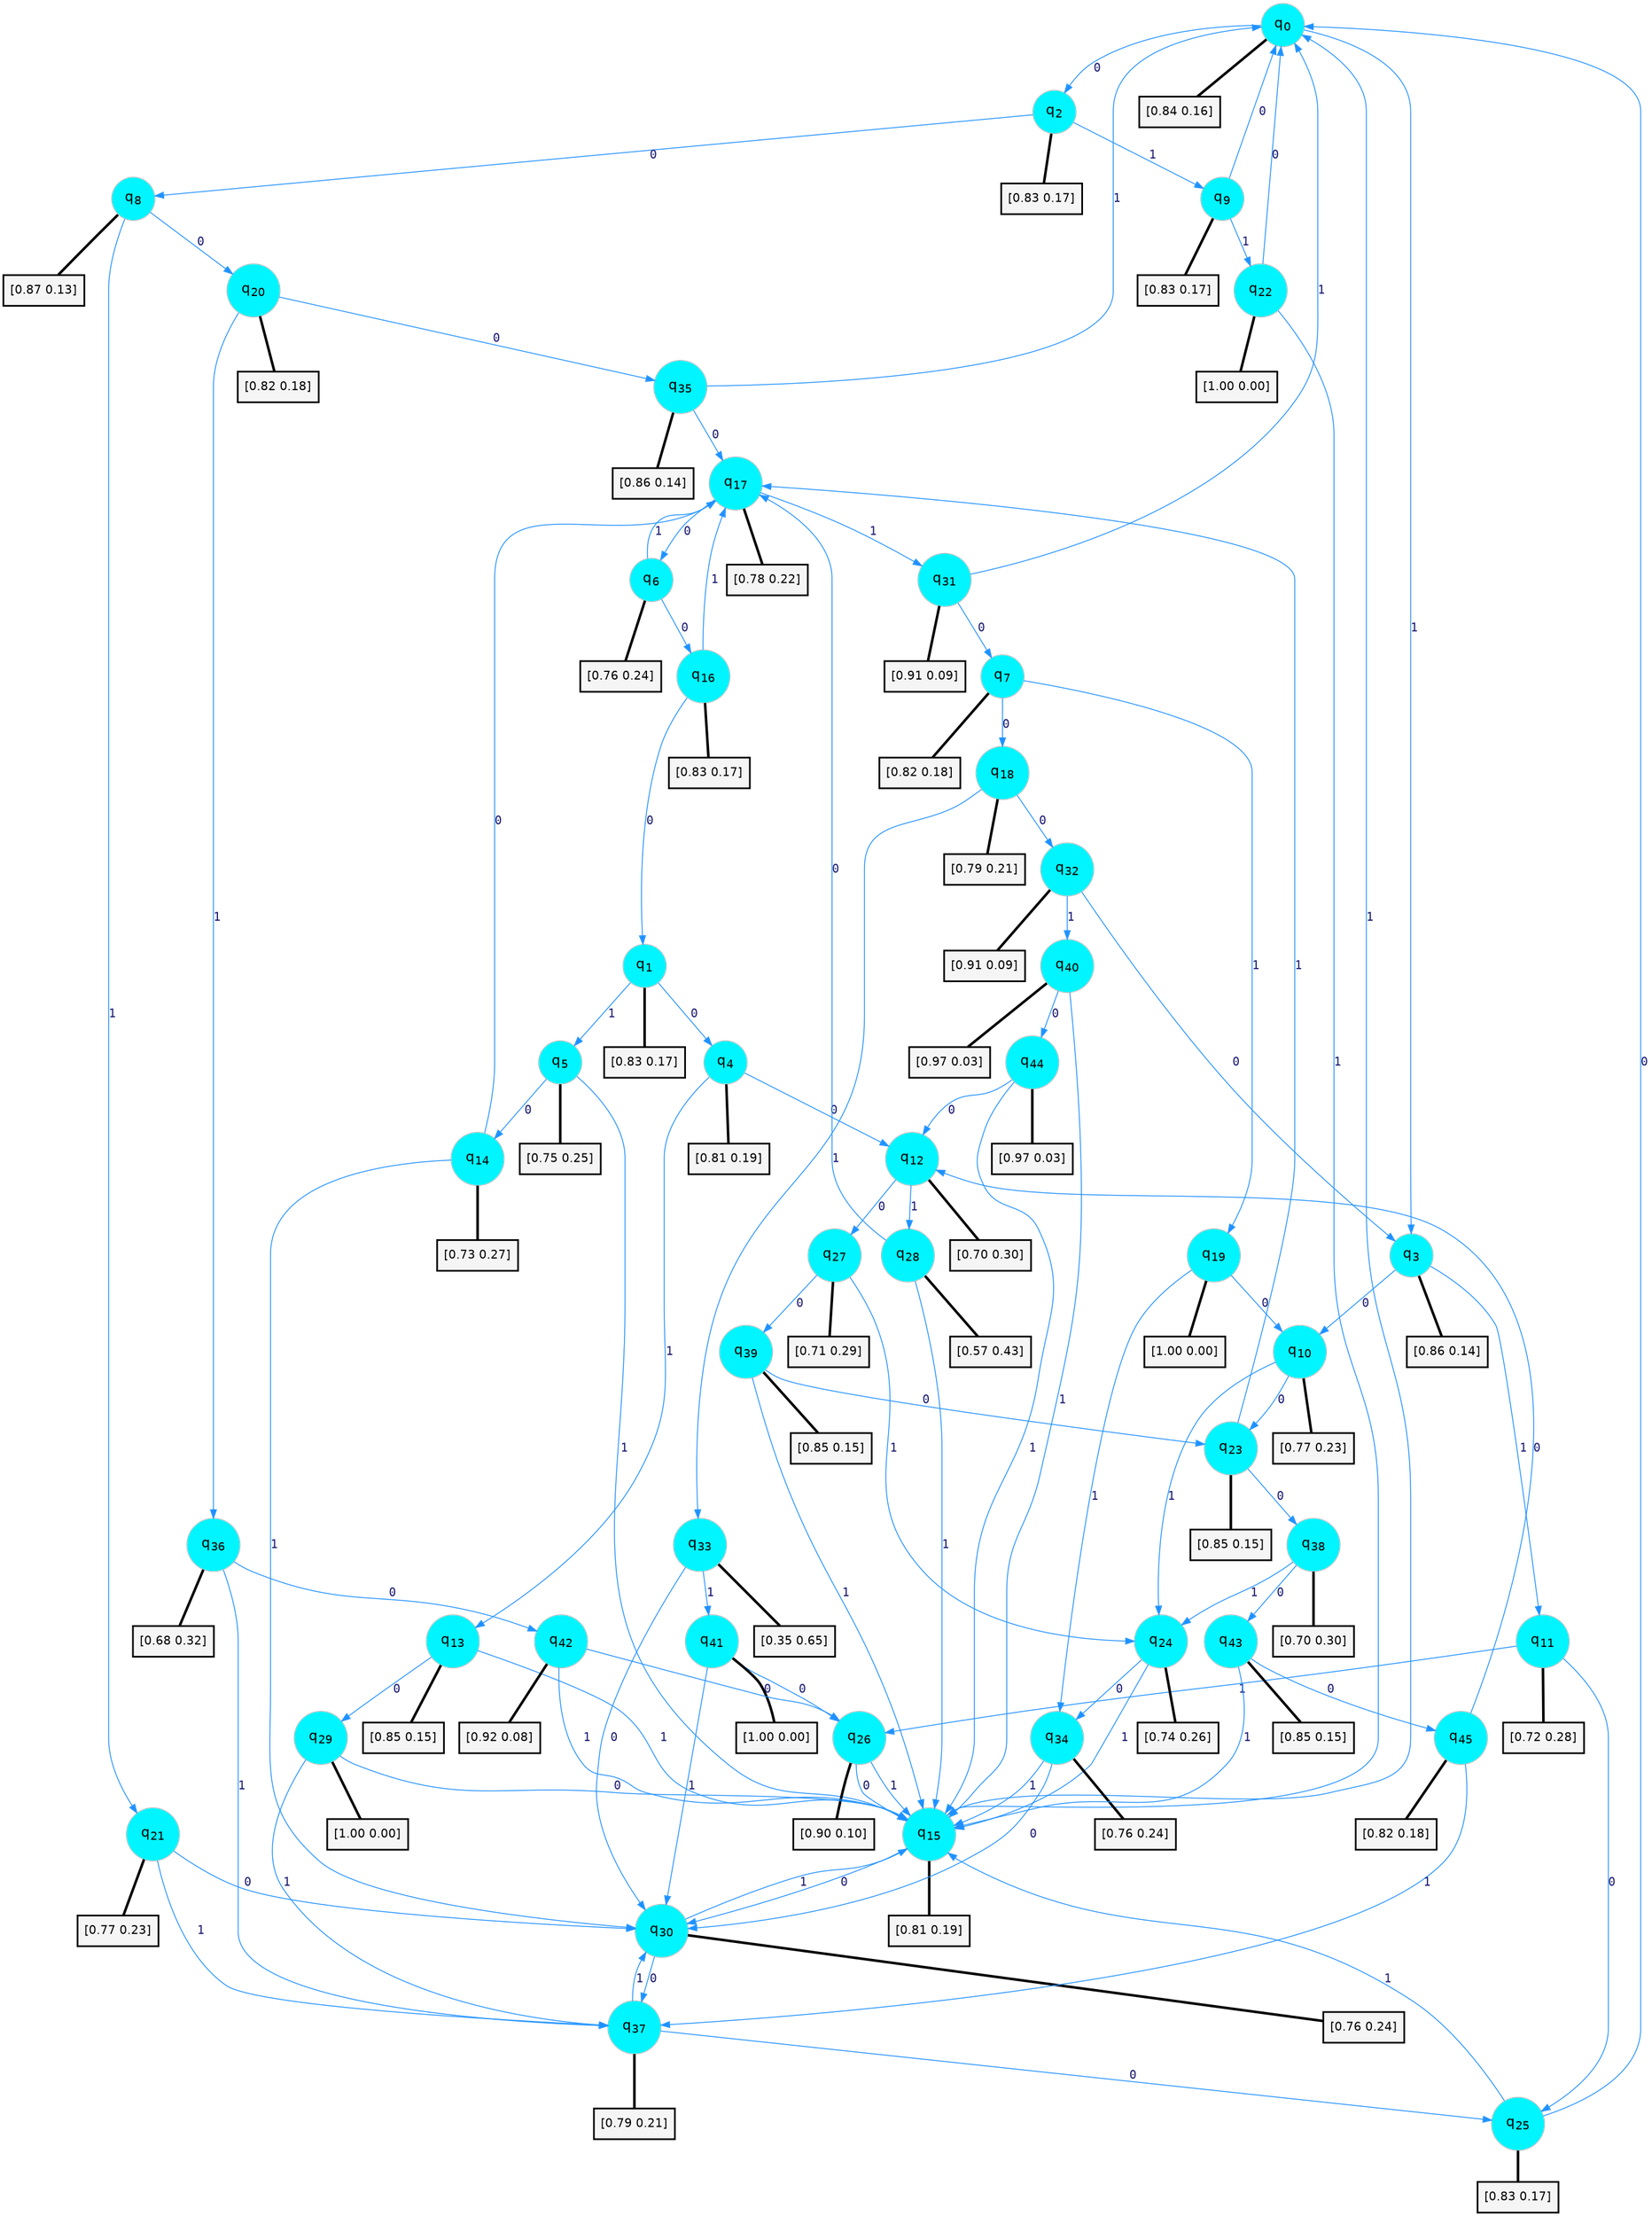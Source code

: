 digraph G {
graph [
bgcolor=transparent, dpi=300, rankdir=TD, size="40,25"];
node [
color=gray, fillcolor=turquoise1, fontcolor=black, fontname=Helvetica, fontsize=16, fontweight=bold, shape=circle, style=filled];
edge [
arrowsize=1, color=dodgerblue1, fontcolor=midnightblue, fontname=courier, fontweight=bold, penwidth=1, style=solid, weight=20];
0[label=<q<SUB>0</SUB>>];
1[label=<q<SUB>1</SUB>>];
2[label=<q<SUB>2</SUB>>];
3[label=<q<SUB>3</SUB>>];
4[label=<q<SUB>4</SUB>>];
5[label=<q<SUB>5</SUB>>];
6[label=<q<SUB>6</SUB>>];
7[label=<q<SUB>7</SUB>>];
8[label=<q<SUB>8</SUB>>];
9[label=<q<SUB>9</SUB>>];
10[label=<q<SUB>10</SUB>>];
11[label=<q<SUB>11</SUB>>];
12[label=<q<SUB>12</SUB>>];
13[label=<q<SUB>13</SUB>>];
14[label=<q<SUB>14</SUB>>];
15[label=<q<SUB>15</SUB>>];
16[label=<q<SUB>16</SUB>>];
17[label=<q<SUB>17</SUB>>];
18[label=<q<SUB>18</SUB>>];
19[label=<q<SUB>19</SUB>>];
20[label=<q<SUB>20</SUB>>];
21[label=<q<SUB>21</SUB>>];
22[label=<q<SUB>22</SUB>>];
23[label=<q<SUB>23</SUB>>];
24[label=<q<SUB>24</SUB>>];
25[label=<q<SUB>25</SUB>>];
26[label=<q<SUB>26</SUB>>];
27[label=<q<SUB>27</SUB>>];
28[label=<q<SUB>28</SUB>>];
29[label=<q<SUB>29</SUB>>];
30[label=<q<SUB>30</SUB>>];
31[label=<q<SUB>31</SUB>>];
32[label=<q<SUB>32</SUB>>];
33[label=<q<SUB>33</SUB>>];
34[label=<q<SUB>34</SUB>>];
35[label=<q<SUB>35</SUB>>];
36[label=<q<SUB>36</SUB>>];
37[label=<q<SUB>37</SUB>>];
38[label=<q<SUB>38</SUB>>];
39[label=<q<SUB>39</SUB>>];
40[label=<q<SUB>40</SUB>>];
41[label=<q<SUB>41</SUB>>];
42[label=<q<SUB>42</SUB>>];
43[label=<q<SUB>43</SUB>>];
44[label=<q<SUB>44</SUB>>];
45[label=<q<SUB>45</SUB>>];
46[label="[0.84 0.16]", shape=box,fontcolor=black, fontname=Helvetica, fontsize=14, penwidth=2, fillcolor=whitesmoke,color=black];
47[label="[0.83 0.17]", shape=box,fontcolor=black, fontname=Helvetica, fontsize=14, penwidth=2, fillcolor=whitesmoke,color=black];
48[label="[0.83 0.17]", shape=box,fontcolor=black, fontname=Helvetica, fontsize=14, penwidth=2, fillcolor=whitesmoke,color=black];
49[label="[0.86 0.14]", shape=box,fontcolor=black, fontname=Helvetica, fontsize=14, penwidth=2, fillcolor=whitesmoke,color=black];
50[label="[0.81 0.19]", shape=box,fontcolor=black, fontname=Helvetica, fontsize=14, penwidth=2, fillcolor=whitesmoke,color=black];
51[label="[0.75 0.25]", shape=box,fontcolor=black, fontname=Helvetica, fontsize=14, penwidth=2, fillcolor=whitesmoke,color=black];
52[label="[0.76 0.24]", shape=box,fontcolor=black, fontname=Helvetica, fontsize=14, penwidth=2, fillcolor=whitesmoke,color=black];
53[label="[0.82 0.18]", shape=box,fontcolor=black, fontname=Helvetica, fontsize=14, penwidth=2, fillcolor=whitesmoke,color=black];
54[label="[0.87 0.13]", shape=box,fontcolor=black, fontname=Helvetica, fontsize=14, penwidth=2, fillcolor=whitesmoke,color=black];
55[label="[0.83 0.17]", shape=box,fontcolor=black, fontname=Helvetica, fontsize=14, penwidth=2, fillcolor=whitesmoke,color=black];
56[label="[0.77 0.23]", shape=box,fontcolor=black, fontname=Helvetica, fontsize=14, penwidth=2, fillcolor=whitesmoke,color=black];
57[label="[0.72 0.28]", shape=box,fontcolor=black, fontname=Helvetica, fontsize=14, penwidth=2, fillcolor=whitesmoke,color=black];
58[label="[0.70 0.30]", shape=box,fontcolor=black, fontname=Helvetica, fontsize=14, penwidth=2, fillcolor=whitesmoke,color=black];
59[label="[0.85 0.15]", shape=box,fontcolor=black, fontname=Helvetica, fontsize=14, penwidth=2, fillcolor=whitesmoke,color=black];
60[label="[0.73 0.27]", shape=box,fontcolor=black, fontname=Helvetica, fontsize=14, penwidth=2, fillcolor=whitesmoke,color=black];
61[label="[0.81 0.19]", shape=box,fontcolor=black, fontname=Helvetica, fontsize=14, penwidth=2, fillcolor=whitesmoke,color=black];
62[label="[0.83 0.17]", shape=box,fontcolor=black, fontname=Helvetica, fontsize=14, penwidth=2, fillcolor=whitesmoke,color=black];
63[label="[0.78 0.22]", shape=box,fontcolor=black, fontname=Helvetica, fontsize=14, penwidth=2, fillcolor=whitesmoke,color=black];
64[label="[0.79 0.21]", shape=box,fontcolor=black, fontname=Helvetica, fontsize=14, penwidth=2, fillcolor=whitesmoke,color=black];
65[label="[1.00 0.00]", shape=box,fontcolor=black, fontname=Helvetica, fontsize=14, penwidth=2, fillcolor=whitesmoke,color=black];
66[label="[0.82 0.18]", shape=box,fontcolor=black, fontname=Helvetica, fontsize=14, penwidth=2, fillcolor=whitesmoke,color=black];
67[label="[0.77 0.23]", shape=box,fontcolor=black, fontname=Helvetica, fontsize=14, penwidth=2, fillcolor=whitesmoke,color=black];
68[label="[1.00 0.00]", shape=box,fontcolor=black, fontname=Helvetica, fontsize=14, penwidth=2, fillcolor=whitesmoke,color=black];
69[label="[0.85 0.15]", shape=box,fontcolor=black, fontname=Helvetica, fontsize=14, penwidth=2, fillcolor=whitesmoke,color=black];
70[label="[0.74 0.26]", shape=box,fontcolor=black, fontname=Helvetica, fontsize=14, penwidth=2, fillcolor=whitesmoke,color=black];
71[label="[0.83 0.17]", shape=box,fontcolor=black, fontname=Helvetica, fontsize=14, penwidth=2, fillcolor=whitesmoke,color=black];
72[label="[0.90 0.10]", shape=box,fontcolor=black, fontname=Helvetica, fontsize=14, penwidth=2, fillcolor=whitesmoke,color=black];
73[label="[0.71 0.29]", shape=box,fontcolor=black, fontname=Helvetica, fontsize=14, penwidth=2, fillcolor=whitesmoke,color=black];
74[label="[0.57 0.43]", shape=box,fontcolor=black, fontname=Helvetica, fontsize=14, penwidth=2, fillcolor=whitesmoke,color=black];
75[label="[1.00 0.00]", shape=box,fontcolor=black, fontname=Helvetica, fontsize=14, penwidth=2, fillcolor=whitesmoke,color=black];
76[label="[0.76 0.24]", shape=box,fontcolor=black, fontname=Helvetica, fontsize=14, penwidth=2, fillcolor=whitesmoke,color=black];
77[label="[0.91 0.09]", shape=box,fontcolor=black, fontname=Helvetica, fontsize=14, penwidth=2, fillcolor=whitesmoke,color=black];
78[label="[0.91 0.09]", shape=box,fontcolor=black, fontname=Helvetica, fontsize=14, penwidth=2, fillcolor=whitesmoke,color=black];
79[label="[0.35 0.65]", shape=box,fontcolor=black, fontname=Helvetica, fontsize=14, penwidth=2, fillcolor=whitesmoke,color=black];
80[label="[0.76 0.24]", shape=box,fontcolor=black, fontname=Helvetica, fontsize=14, penwidth=2, fillcolor=whitesmoke,color=black];
81[label="[0.86 0.14]", shape=box,fontcolor=black, fontname=Helvetica, fontsize=14, penwidth=2, fillcolor=whitesmoke,color=black];
82[label="[0.68 0.32]", shape=box,fontcolor=black, fontname=Helvetica, fontsize=14, penwidth=2, fillcolor=whitesmoke,color=black];
83[label="[0.79 0.21]", shape=box,fontcolor=black, fontname=Helvetica, fontsize=14, penwidth=2, fillcolor=whitesmoke,color=black];
84[label="[0.70 0.30]", shape=box,fontcolor=black, fontname=Helvetica, fontsize=14, penwidth=2, fillcolor=whitesmoke,color=black];
85[label="[0.85 0.15]", shape=box,fontcolor=black, fontname=Helvetica, fontsize=14, penwidth=2, fillcolor=whitesmoke,color=black];
86[label="[0.97 0.03]", shape=box,fontcolor=black, fontname=Helvetica, fontsize=14, penwidth=2, fillcolor=whitesmoke,color=black];
87[label="[1.00 0.00]", shape=box,fontcolor=black, fontname=Helvetica, fontsize=14, penwidth=2, fillcolor=whitesmoke,color=black];
88[label="[0.92 0.08]", shape=box,fontcolor=black, fontname=Helvetica, fontsize=14, penwidth=2, fillcolor=whitesmoke,color=black];
89[label="[0.85 0.15]", shape=box,fontcolor=black, fontname=Helvetica, fontsize=14, penwidth=2, fillcolor=whitesmoke,color=black];
90[label="[0.97 0.03]", shape=box,fontcolor=black, fontname=Helvetica, fontsize=14, penwidth=2, fillcolor=whitesmoke,color=black];
91[label="[0.82 0.18]", shape=box,fontcolor=black, fontname=Helvetica, fontsize=14, penwidth=2, fillcolor=whitesmoke,color=black];
0->2 [label=0];
0->3 [label=1];
0->46 [arrowhead=none, penwidth=3,color=black];
1->4 [label=0];
1->5 [label=1];
1->47 [arrowhead=none, penwidth=3,color=black];
2->8 [label=0];
2->9 [label=1];
2->48 [arrowhead=none, penwidth=3,color=black];
3->10 [label=0];
3->11 [label=1];
3->49 [arrowhead=none, penwidth=3,color=black];
4->12 [label=0];
4->13 [label=1];
4->50 [arrowhead=none, penwidth=3,color=black];
5->14 [label=0];
5->15 [label=1];
5->51 [arrowhead=none, penwidth=3,color=black];
6->16 [label=0];
6->17 [label=1];
6->52 [arrowhead=none, penwidth=3,color=black];
7->18 [label=0];
7->19 [label=1];
7->53 [arrowhead=none, penwidth=3,color=black];
8->20 [label=0];
8->21 [label=1];
8->54 [arrowhead=none, penwidth=3,color=black];
9->0 [label=0];
9->22 [label=1];
9->55 [arrowhead=none, penwidth=3,color=black];
10->23 [label=0];
10->24 [label=1];
10->56 [arrowhead=none, penwidth=3,color=black];
11->25 [label=0];
11->26 [label=1];
11->57 [arrowhead=none, penwidth=3,color=black];
12->27 [label=0];
12->28 [label=1];
12->58 [arrowhead=none, penwidth=3,color=black];
13->29 [label=0];
13->15 [label=1];
13->59 [arrowhead=none, penwidth=3,color=black];
14->17 [label=0];
14->30 [label=1];
14->60 [arrowhead=none, penwidth=3,color=black];
15->30 [label=0];
15->0 [label=1];
15->61 [arrowhead=none, penwidth=3,color=black];
16->1 [label=0];
16->17 [label=1];
16->62 [arrowhead=none, penwidth=3,color=black];
17->6 [label=0];
17->31 [label=1];
17->63 [arrowhead=none, penwidth=3,color=black];
18->32 [label=0];
18->33 [label=1];
18->64 [arrowhead=none, penwidth=3,color=black];
19->10 [label=0];
19->34 [label=1];
19->65 [arrowhead=none, penwidth=3,color=black];
20->35 [label=0];
20->36 [label=1];
20->66 [arrowhead=none, penwidth=3,color=black];
21->30 [label=0];
21->37 [label=1];
21->67 [arrowhead=none, penwidth=3,color=black];
22->0 [label=0];
22->15 [label=1];
22->68 [arrowhead=none, penwidth=3,color=black];
23->38 [label=0];
23->17 [label=1];
23->69 [arrowhead=none, penwidth=3,color=black];
24->34 [label=0];
24->15 [label=1];
24->70 [arrowhead=none, penwidth=3,color=black];
25->0 [label=0];
25->15 [label=1];
25->71 [arrowhead=none, penwidth=3,color=black];
26->15 [label=0];
26->15 [label=1];
26->72 [arrowhead=none, penwidth=3,color=black];
27->39 [label=0];
27->24 [label=1];
27->73 [arrowhead=none, penwidth=3,color=black];
28->17 [label=0];
28->15 [label=1];
28->74 [arrowhead=none, penwidth=3,color=black];
29->15 [label=0];
29->37 [label=1];
29->75 [arrowhead=none, penwidth=3,color=black];
30->37 [label=0];
30->15 [label=1];
30->76 [arrowhead=none, penwidth=3,color=black];
31->7 [label=0];
31->0 [label=1];
31->77 [arrowhead=none, penwidth=3,color=black];
32->3 [label=0];
32->40 [label=1];
32->78 [arrowhead=none, penwidth=3,color=black];
33->30 [label=0];
33->41 [label=1];
33->79 [arrowhead=none, penwidth=3,color=black];
34->30 [label=0];
34->15 [label=1];
34->80 [arrowhead=none, penwidth=3,color=black];
35->17 [label=0];
35->0 [label=1];
35->81 [arrowhead=none, penwidth=3,color=black];
36->42 [label=0];
36->37 [label=1];
36->82 [arrowhead=none, penwidth=3,color=black];
37->25 [label=0];
37->30 [label=1];
37->83 [arrowhead=none, penwidth=3,color=black];
38->43 [label=0];
38->24 [label=1];
38->84 [arrowhead=none, penwidth=3,color=black];
39->23 [label=0];
39->15 [label=1];
39->85 [arrowhead=none, penwidth=3,color=black];
40->44 [label=0];
40->15 [label=1];
40->86 [arrowhead=none, penwidth=3,color=black];
41->26 [label=0];
41->30 [label=1];
41->87 [arrowhead=none, penwidth=3,color=black];
42->26 [label=0];
42->15 [label=1];
42->88 [arrowhead=none, penwidth=3,color=black];
43->45 [label=0];
43->15 [label=1];
43->89 [arrowhead=none, penwidth=3,color=black];
44->12 [label=0];
44->15 [label=1];
44->90 [arrowhead=none, penwidth=3,color=black];
45->12 [label=0];
45->37 [label=1];
45->91 [arrowhead=none, penwidth=3,color=black];
}
